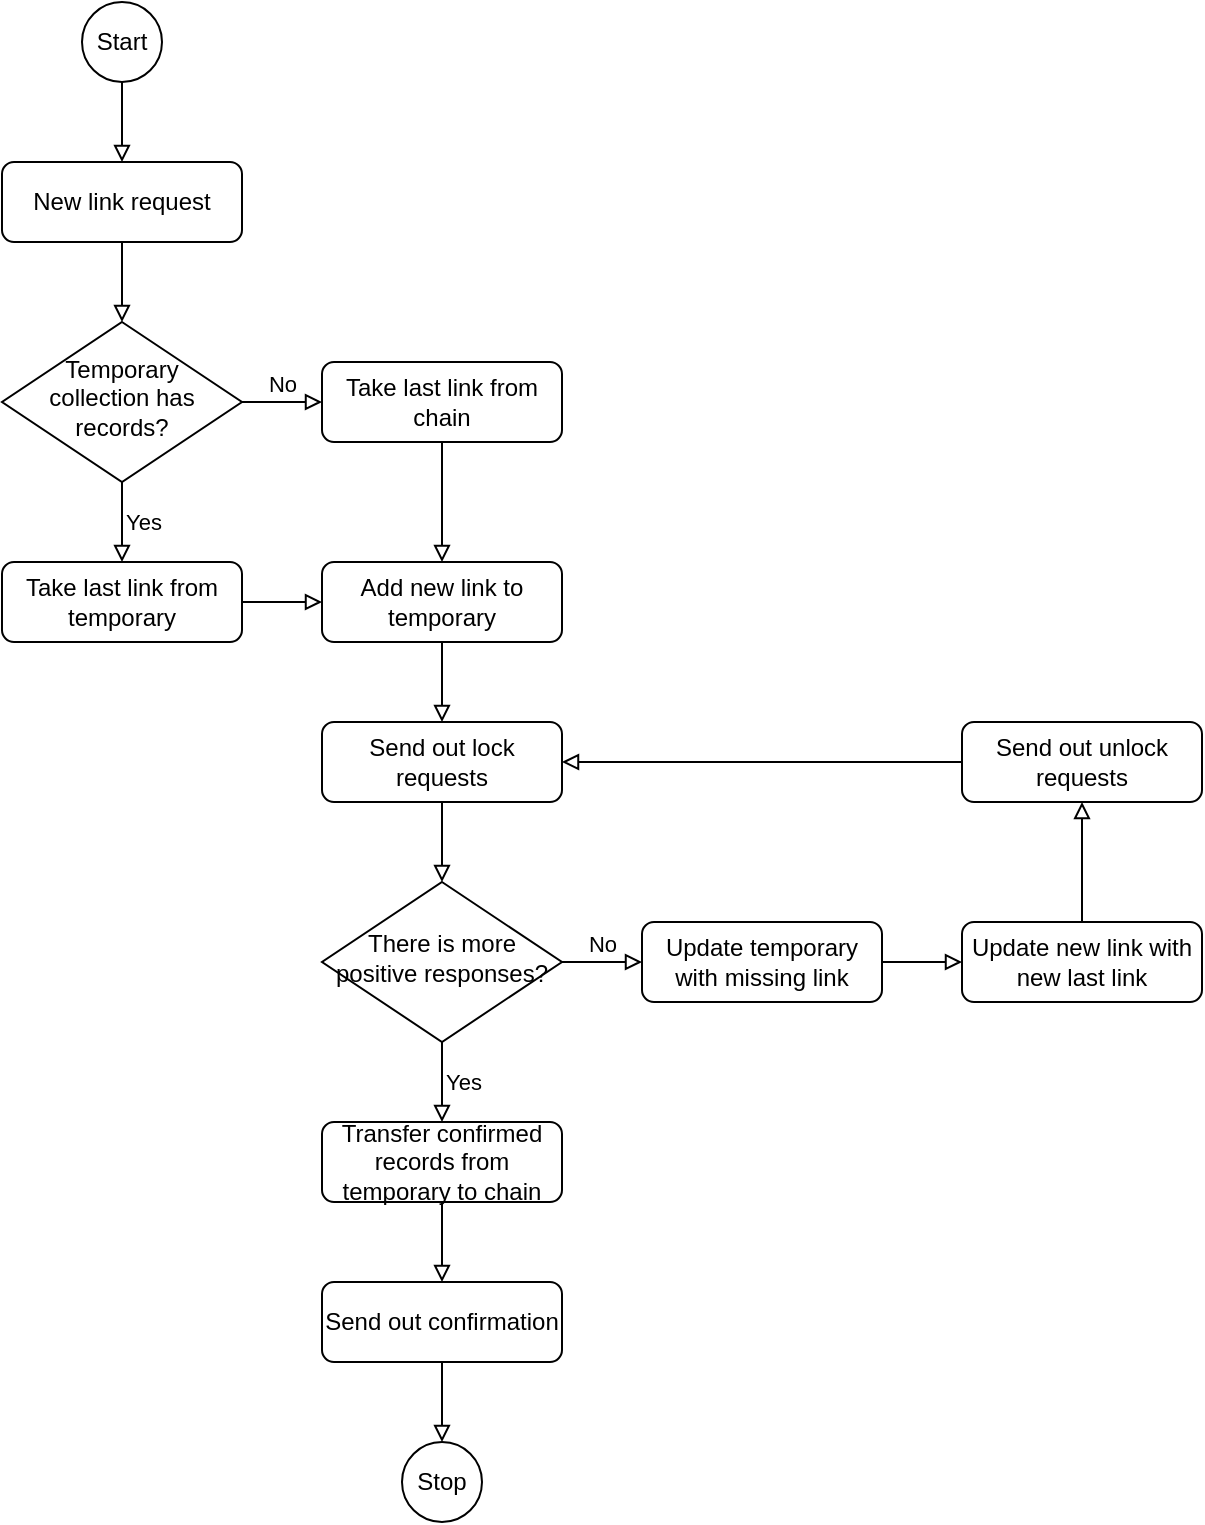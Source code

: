 <mxfile version="20.8.0" type="device"><diagram id="C5RBs43oDa-KdzZeNtuy" name="Page-1"><mxGraphModel dx="1838" dy="1009" grid="1" gridSize="10" guides="1" tooltips="1" connect="1" arrows="1" fold="1" page="1" pageScale="1" pageWidth="827" pageHeight="1169" math="0" shadow="0"><root><mxCell id="WIyWlLk6GJQsqaUBKTNV-0"/><mxCell id="WIyWlLk6GJQsqaUBKTNV-1" parent="WIyWlLk6GJQsqaUBKTNV-0"/><mxCell id="zmuM74g_0zY7EZ9cR1Q1-3" style="edgeStyle=orthogonalEdgeStyle;rounded=0;orthogonalLoop=1;jettySize=auto;html=1;exitX=0.5;exitY=1;exitDx=0;exitDy=0;entryX=0.5;entryY=0;entryDx=0;entryDy=0;endArrow=block;endFill=0;" edge="1" parent="WIyWlLk6GJQsqaUBKTNV-1" source="WIyWlLk6GJQsqaUBKTNV-3" target="WIyWlLk6GJQsqaUBKTNV-6"><mxGeometry relative="1" as="geometry"/></mxCell><mxCell id="WIyWlLk6GJQsqaUBKTNV-3" value="New link request" style="rounded=1;whiteSpace=wrap;html=1;fontSize=12;glass=0;strokeWidth=1;shadow=0;" parent="WIyWlLk6GJQsqaUBKTNV-1" vertex="1"><mxGeometry x="160" y="80" width="120" height="40" as="geometry"/></mxCell><mxCell id="zmuM74g_0zY7EZ9cR1Q1-5" value="No" style="edgeStyle=orthogonalEdgeStyle;rounded=0;orthogonalLoop=1;jettySize=auto;html=1;exitX=1;exitY=0.5;exitDx=0;exitDy=0;entryX=0;entryY=0.5;entryDx=0;entryDy=0;endArrow=block;endFill=0;labelPosition=center;verticalLabelPosition=top;align=center;verticalAlign=bottom;" edge="1" parent="WIyWlLk6GJQsqaUBKTNV-1" source="WIyWlLk6GJQsqaUBKTNV-6" target="zmuM74g_0zY7EZ9cR1Q1-4"><mxGeometry relative="1" as="geometry"/></mxCell><mxCell id="zmuM74g_0zY7EZ9cR1Q1-23" value="Yes" style="edgeStyle=orthogonalEdgeStyle;rounded=0;orthogonalLoop=1;jettySize=auto;html=1;exitX=0.5;exitY=1;exitDx=0;exitDy=0;entryX=0.5;entryY=0;entryDx=0;entryDy=0;endArrow=block;endFill=0;labelPosition=right;verticalLabelPosition=middle;align=left;verticalAlign=middle;" edge="1" parent="WIyWlLk6GJQsqaUBKTNV-1" source="WIyWlLk6GJQsqaUBKTNV-6" target="zmuM74g_0zY7EZ9cR1Q1-11"><mxGeometry relative="1" as="geometry"/></mxCell><mxCell id="WIyWlLk6GJQsqaUBKTNV-6" value="Temporary collection has records?" style="rhombus;whiteSpace=wrap;html=1;shadow=0;fontFamily=Helvetica;fontSize=12;align=center;strokeWidth=1;spacing=6;spacingTop=-4;" parent="WIyWlLk6GJQsqaUBKTNV-1" vertex="1"><mxGeometry x="160" y="160" width="120" height="80" as="geometry"/></mxCell><mxCell id="zmuM74g_0zY7EZ9cR1Q1-1" style="edgeStyle=orthogonalEdgeStyle;rounded=0;orthogonalLoop=1;jettySize=auto;html=1;exitX=0.5;exitY=1;exitDx=0;exitDy=0;entryX=0.5;entryY=0;entryDx=0;entryDy=0;endArrow=block;endFill=0;" edge="1" parent="WIyWlLk6GJQsqaUBKTNV-1" source="zmuM74g_0zY7EZ9cR1Q1-0" target="WIyWlLk6GJQsqaUBKTNV-3"><mxGeometry relative="1" as="geometry"/></mxCell><mxCell id="zmuM74g_0zY7EZ9cR1Q1-0" value="Start" style="ellipse;whiteSpace=wrap;html=1;aspect=fixed;" vertex="1" parent="WIyWlLk6GJQsqaUBKTNV-1"><mxGeometry x="200" width="40" height="40" as="geometry"/></mxCell><mxCell id="zmuM74g_0zY7EZ9cR1Q1-10" style="edgeStyle=orthogonalEdgeStyle;rounded=0;orthogonalLoop=1;jettySize=auto;html=1;exitX=0.5;exitY=1;exitDx=0;exitDy=0;entryX=0.5;entryY=0;entryDx=0;entryDy=0;endArrow=block;endFill=0;" edge="1" parent="WIyWlLk6GJQsqaUBKTNV-1" source="zmuM74g_0zY7EZ9cR1Q1-4" target="zmuM74g_0zY7EZ9cR1Q1-9"><mxGeometry relative="1" as="geometry"/></mxCell><mxCell id="zmuM74g_0zY7EZ9cR1Q1-4" value="Take last link from chain" style="rounded=1;whiteSpace=wrap;html=1;fontSize=12;glass=0;strokeWidth=1;shadow=0;" vertex="1" parent="WIyWlLk6GJQsqaUBKTNV-1"><mxGeometry x="320" y="180" width="120" height="40" as="geometry"/></mxCell><mxCell id="zmuM74g_0zY7EZ9cR1Q1-14" style="edgeStyle=orthogonalEdgeStyle;rounded=0;orthogonalLoop=1;jettySize=auto;html=1;exitX=0.5;exitY=1;exitDx=0;exitDy=0;entryX=0.5;entryY=0;entryDx=0;entryDy=0;endArrow=block;endFill=0;" edge="1" parent="WIyWlLk6GJQsqaUBKTNV-1" source="zmuM74g_0zY7EZ9cR1Q1-9" target="zmuM74g_0zY7EZ9cR1Q1-13"><mxGeometry relative="1" as="geometry"/></mxCell><mxCell id="zmuM74g_0zY7EZ9cR1Q1-9" value="Add new link to temporary" style="rounded=1;whiteSpace=wrap;html=1;fontSize=12;glass=0;strokeWidth=1;shadow=0;" vertex="1" parent="WIyWlLk6GJQsqaUBKTNV-1"><mxGeometry x="320" y="280" width="120" height="40" as="geometry"/></mxCell><mxCell id="zmuM74g_0zY7EZ9cR1Q1-12" style="edgeStyle=orthogonalEdgeStyle;rounded=0;orthogonalLoop=1;jettySize=auto;html=1;exitX=1;exitY=0.5;exitDx=0;exitDy=0;entryX=0;entryY=0.5;entryDx=0;entryDy=0;endArrow=block;endFill=0;" edge="1" parent="WIyWlLk6GJQsqaUBKTNV-1" source="zmuM74g_0zY7EZ9cR1Q1-11" target="zmuM74g_0zY7EZ9cR1Q1-9"><mxGeometry relative="1" as="geometry"/></mxCell><mxCell id="zmuM74g_0zY7EZ9cR1Q1-11" value="Take last link from temporary" style="rounded=1;whiteSpace=wrap;html=1;fontSize=12;glass=0;strokeWidth=1;shadow=0;" vertex="1" parent="WIyWlLk6GJQsqaUBKTNV-1"><mxGeometry x="160" y="280" width="120" height="40" as="geometry"/></mxCell><mxCell id="zmuM74g_0zY7EZ9cR1Q1-18" style="edgeStyle=orthogonalEdgeStyle;rounded=0;orthogonalLoop=1;jettySize=auto;html=1;exitX=0.5;exitY=1;exitDx=0;exitDy=0;entryX=0.5;entryY=0;entryDx=0;entryDy=0;endArrow=block;endFill=0;" edge="1" parent="WIyWlLk6GJQsqaUBKTNV-1" source="zmuM74g_0zY7EZ9cR1Q1-13" target="zmuM74g_0zY7EZ9cR1Q1-17"><mxGeometry relative="1" as="geometry"/></mxCell><mxCell id="zmuM74g_0zY7EZ9cR1Q1-13" value="Send out lock requests" style="rounded=1;whiteSpace=wrap;html=1;fontSize=12;glass=0;strokeWidth=1;shadow=0;" vertex="1" parent="WIyWlLk6GJQsqaUBKTNV-1"><mxGeometry x="320" y="360" width="120" height="40" as="geometry"/></mxCell><mxCell id="zmuM74g_0zY7EZ9cR1Q1-21" value="No" style="edgeStyle=orthogonalEdgeStyle;rounded=0;orthogonalLoop=1;jettySize=auto;html=1;exitX=1;exitY=0.5;exitDx=0;exitDy=0;entryX=0;entryY=0.5;entryDx=0;entryDy=0;endArrow=block;endFill=0;labelPosition=center;verticalLabelPosition=top;align=center;verticalAlign=bottom;" edge="1" parent="WIyWlLk6GJQsqaUBKTNV-1" source="zmuM74g_0zY7EZ9cR1Q1-17" target="zmuM74g_0zY7EZ9cR1Q1-19"><mxGeometry relative="1" as="geometry"/></mxCell><mxCell id="zmuM74g_0zY7EZ9cR1Q1-22" value="Yes" style="edgeStyle=orthogonalEdgeStyle;rounded=0;orthogonalLoop=1;jettySize=auto;html=1;exitX=0.5;exitY=1;exitDx=0;exitDy=0;entryX=0.5;entryY=0;entryDx=0;entryDy=0;endArrow=block;endFill=0;labelPosition=right;verticalLabelPosition=middle;align=left;verticalAlign=middle;" edge="1" parent="WIyWlLk6GJQsqaUBKTNV-1" source="zmuM74g_0zY7EZ9cR1Q1-17" target="zmuM74g_0zY7EZ9cR1Q1-20"><mxGeometry relative="1" as="geometry"/></mxCell><mxCell id="zmuM74g_0zY7EZ9cR1Q1-17" value="There is more positive responses?" style="rhombus;whiteSpace=wrap;html=1;shadow=0;fontFamily=Helvetica;fontSize=12;align=center;strokeWidth=1;spacing=6;spacingTop=-4;" vertex="1" parent="WIyWlLk6GJQsqaUBKTNV-1"><mxGeometry x="320" y="440" width="120" height="80" as="geometry"/></mxCell><mxCell id="zmuM74g_0zY7EZ9cR1Q1-28" style="edgeStyle=orthogonalEdgeStyle;rounded=0;orthogonalLoop=1;jettySize=auto;html=1;exitX=1;exitY=0.5;exitDx=0;exitDy=0;entryX=0;entryY=0.5;entryDx=0;entryDy=0;endArrow=block;endFill=0;" edge="1" parent="WIyWlLk6GJQsqaUBKTNV-1" source="zmuM74g_0zY7EZ9cR1Q1-19" target="zmuM74g_0zY7EZ9cR1Q1-27"><mxGeometry relative="1" as="geometry"/></mxCell><mxCell id="zmuM74g_0zY7EZ9cR1Q1-19" value="Update temporary with missing link" style="rounded=1;whiteSpace=wrap;html=1;fontSize=12;glass=0;strokeWidth=1;shadow=0;" vertex="1" parent="WIyWlLk6GJQsqaUBKTNV-1"><mxGeometry x="480" y="460" width="120" height="40" as="geometry"/></mxCell><mxCell id="zmuM74g_0zY7EZ9cR1Q1-34" style="edgeStyle=orthogonalEdgeStyle;rounded=0;orthogonalLoop=1;jettySize=auto;html=1;exitX=0.5;exitY=1;exitDx=0;exitDy=0;entryX=0.5;entryY=0;entryDx=0;entryDy=0;fontSize=8;endArrow=block;endFill=0;" edge="1" parent="WIyWlLk6GJQsqaUBKTNV-1" source="zmuM74g_0zY7EZ9cR1Q1-20" target="zmuM74g_0zY7EZ9cR1Q1-32"><mxGeometry relative="1" as="geometry"/></mxCell><mxCell id="zmuM74g_0zY7EZ9cR1Q1-20" value="&lt;font style=&quot;font-size: 12px;&quot;&gt;Transfer confirmed records from temporary to chain&lt;/font&gt;" style="rounded=1;whiteSpace=wrap;html=1;fontSize=12;glass=0;strokeWidth=1;shadow=0;" vertex="1" parent="WIyWlLk6GJQsqaUBKTNV-1"><mxGeometry x="320" y="560" width="120" height="40" as="geometry"/></mxCell><mxCell id="zmuM74g_0zY7EZ9cR1Q1-30" style="edgeStyle=orthogonalEdgeStyle;rounded=0;orthogonalLoop=1;jettySize=auto;html=1;exitX=0.5;exitY=0;exitDx=0;exitDy=0;entryX=0.5;entryY=1;entryDx=0;entryDy=0;endArrow=block;endFill=0;" edge="1" parent="WIyWlLk6GJQsqaUBKTNV-1" source="zmuM74g_0zY7EZ9cR1Q1-27" target="zmuM74g_0zY7EZ9cR1Q1-29"><mxGeometry relative="1" as="geometry"/></mxCell><mxCell id="zmuM74g_0zY7EZ9cR1Q1-27" value="Update new link with new last link" style="rounded=1;whiteSpace=wrap;html=1;fontSize=12;glass=0;strokeWidth=1;shadow=0;" vertex="1" parent="WIyWlLk6GJQsqaUBKTNV-1"><mxGeometry x="640" y="460" width="120" height="40" as="geometry"/></mxCell><mxCell id="zmuM74g_0zY7EZ9cR1Q1-31" style="edgeStyle=orthogonalEdgeStyle;rounded=0;orthogonalLoop=1;jettySize=auto;html=1;exitX=0;exitY=0.5;exitDx=0;exitDy=0;entryX=1;entryY=0.5;entryDx=0;entryDy=0;endArrow=block;endFill=0;" edge="1" parent="WIyWlLk6GJQsqaUBKTNV-1" source="zmuM74g_0zY7EZ9cR1Q1-29" target="zmuM74g_0zY7EZ9cR1Q1-13"><mxGeometry relative="1" as="geometry"/></mxCell><mxCell id="zmuM74g_0zY7EZ9cR1Q1-29" value="Send out unlock requests" style="rounded=1;whiteSpace=wrap;html=1;fontSize=12;glass=0;strokeWidth=1;shadow=0;" vertex="1" parent="WIyWlLk6GJQsqaUBKTNV-1"><mxGeometry x="640" y="360" width="120" height="40" as="geometry"/></mxCell><mxCell id="zmuM74g_0zY7EZ9cR1Q1-36" style="edgeStyle=orthogonalEdgeStyle;rounded=0;orthogonalLoop=1;jettySize=auto;html=1;exitX=0.5;exitY=1;exitDx=0;exitDy=0;entryX=0.5;entryY=0;entryDx=0;entryDy=0;fontSize=8;endArrow=block;endFill=0;" edge="1" parent="WIyWlLk6GJQsqaUBKTNV-1" source="zmuM74g_0zY7EZ9cR1Q1-32" target="zmuM74g_0zY7EZ9cR1Q1-35"><mxGeometry relative="1" as="geometry"/></mxCell><mxCell id="zmuM74g_0zY7EZ9cR1Q1-32" value="Send out confirmation" style="rounded=1;whiteSpace=wrap;html=1;fontSize=12;glass=0;strokeWidth=1;shadow=0;" vertex="1" parent="WIyWlLk6GJQsqaUBKTNV-1"><mxGeometry x="320" y="640" width="120" height="40" as="geometry"/></mxCell><mxCell id="zmuM74g_0zY7EZ9cR1Q1-35" value="Stop" style="ellipse;whiteSpace=wrap;html=1;aspect=fixed;fontSize=12;" vertex="1" parent="WIyWlLk6GJQsqaUBKTNV-1"><mxGeometry x="360" y="720" width="40" height="40" as="geometry"/></mxCell></root></mxGraphModel></diagram></mxfile>